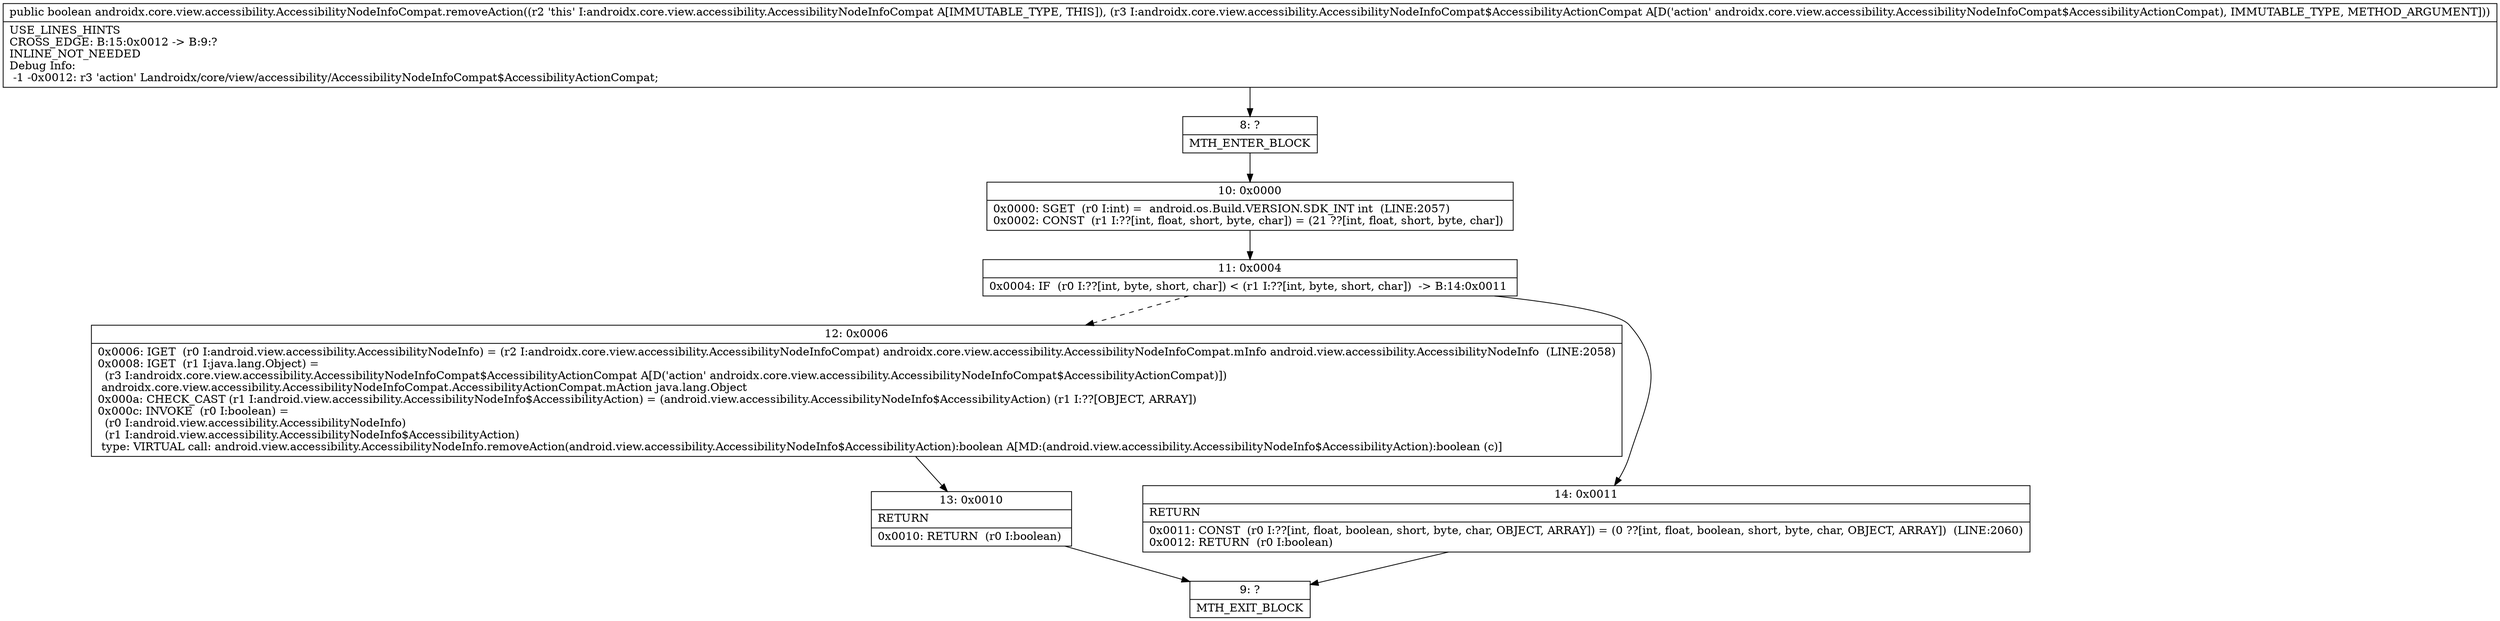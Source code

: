 digraph "CFG forandroidx.core.view.accessibility.AccessibilityNodeInfoCompat.removeAction(Landroidx\/core\/view\/accessibility\/AccessibilityNodeInfoCompat$AccessibilityActionCompat;)Z" {
Node_8 [shape=record,label="{8\:\ ?|MTH_ENTER_BLOCK\l}"];
Node_10 [shape=record,label="{10\:\ 0x0000|0x0000: SGET  (r0 I:int) =  android.os.Build.VERSION.SDK_INT int  (LINE:2057)\l0x0002: CONST  (r1 I:??[int, float, short, byte, char]) = (21 ??[int, float, short, byte, char]) \l}"];
Node_11 [shape=record,label="{11\:\ 0x0004|0x0004: IF  (r0 I:??[int, byte, short, char]) \< (r1 I:??[int, byte, short, char])  \-\> B:14:0x0011 \l}"];
Node_12 [shape=record,label="{12\:\ 0x0006|0x0006: IGET  (r0 I:android.view.accessibility.AccessibilityNodeInfo) = (r2 I:androidx.core.view.accessibility.AccessibilityNodeInfoCompat) androidx.core.view.accessibility.AccessibilityNodeInfoCompat.mInfo android.view.accessibility.AccessibilityNodeInfo  (LINE:2058)\l0x0008: IGET  (r1 I:java.lang.Object) = \l  (r3 I:androidx.core.view.accessibility.AccessibilityNodeInfoCompat$AccessibilityActionCompat A[D('action' androidx.core.view.accessibility.AccessibilityNodeInfoCompat$AccessibilityActionCompat)])\l androidx.core.view.accessibility.AccessibilityNodeInfoCompat.AccessibilityActionCompat.mAction java.lang.Object \l0x000a: CHECK_CAST (r1 I:android.view.accessibility.AccessibilityNodeInfo$AccessibilityAction) = (android.view.accessibility.AccessibilityNodeInfo$AccessibilityAction) (r1 I:??[OBJECT, ARRAY]) \l0x000c: INVOKE  (r0 I:boolean) = \l  (r0 I:android.view.accessibility.AccessibilityNodeInfo)\l  (r1 I:android.view.accessibility.AccessibilityNodeInfo$AccessibilityAction)\l type: VIRTUAL call: android.view.accessibility.AccessibilityNodeInfo.removeAction(android.view.accessibility.AccessibilityNodeInfo$AccessibilityAction):boolean A[MD:(android.view.accessibility.AccessibilityNodeInfo$AccessibilityAction):boolean (c)]\l}"];
Node_13 [shape=record,label="{13\:\ 0x0010|RETURN\l|0x0010: RETURN  (r0 I:boolean) \l}"];
Node_9 [shape=record,label="{9\:\ ?|MTH_EXIT_BLOCK\l}"];
Node_14 [shape=record,label="{14\:\ 0x0011|RETURN\l|0x0011: CONST  (r0 I:??[int, float, boolean, short, byte, char, OBJECT, ARRAY]) = (0 ??[int, float, boolean, short, byte, char, OBJECT, ARRAY])  (LINE:2060)\l0x0012: RETURN  (r0 I:boolean) \l}"];
MethodNode[shape=record,label="{public boolean androidx.core.view.accessibility.AccessibilityNodeInfoCompat.removeAction((r2 'this' I:androidx.core.view.accessibility.AccessibilityNodeInfoCompat A[IMMUTABLE_TYPE, THIS]), (r3 I:androidx.core.view.accessibility.AccessibilityNodeInfoCompat$AccessibilityActionCompat A[D('action' androidx.core.view.accessibility.AccessibilityNodeInfoCompat$AccessibilityActionCompat), IMMUTABLE_TYPE, METHOD_ARGUMENT]))  | USE_LINES_HINTS\lCROSS_EDGE: B:15:0x0012 \-\> B:9:?\lINLINE_NOT_NEEDED\lDebug Info:\l  \-1 \-0x0012: r3 'action' Landroidx\/core\/view\/accessibility\/AccessibilityNodeInfoCompat$AccessibilityActionCompat;\l}"];
MethodNode -> Node_8;Node_8 -> Node_10;
Node_10 -> Node_11;
Node_11 -> Node_12[style=dashed];
Node_11 -> Node_14;
Node_12 -> Node_13;
Node_13 -> Node_9;
Node_14 -> Node_9;
}

